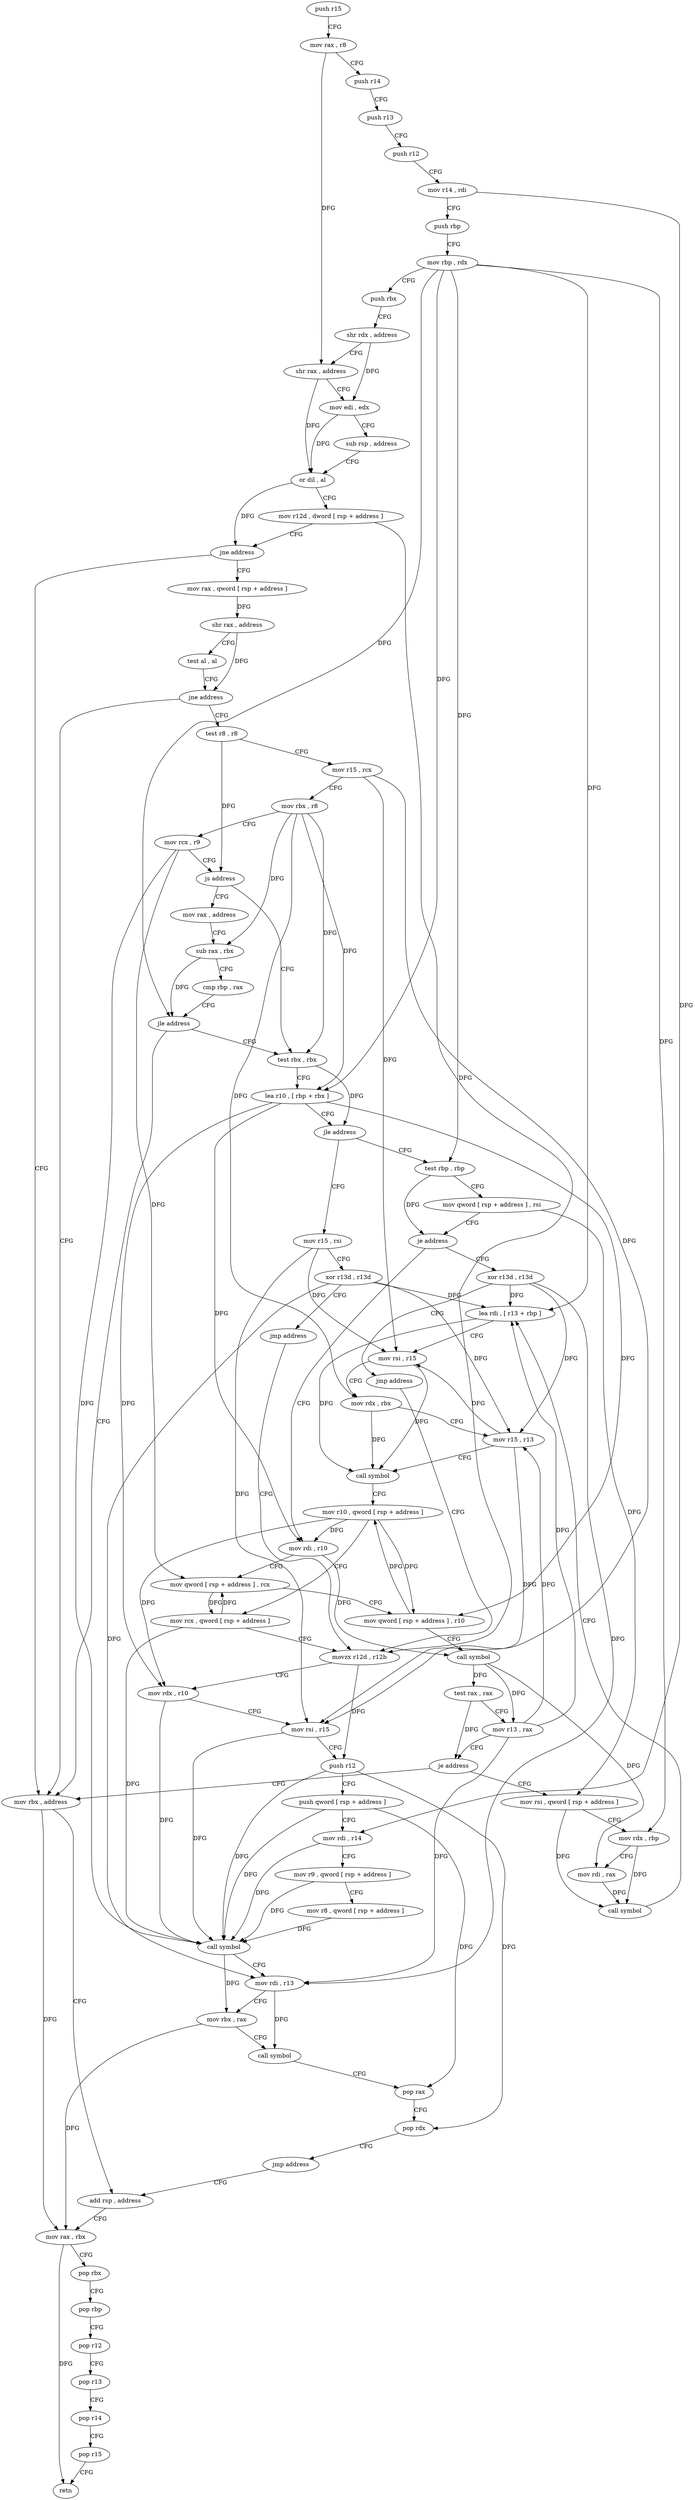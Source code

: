 digraph "func" {
"4377680" [label = "push r15" ]
"4377682" [label = "mov rax , r8" ]
"4377685" [label = "push r14" ]
"4377687" [label = "push r13" ]
"4377689" [label = "push r12" ]
"4377691" [label = "mov r14 , rdi" ]
"4377694" [label = "push rbp" ]
"4377695" [label = "mov rbp , rdx" ]
"4377698" [label = "push rbx" ]
"4377699" [label = "shr rdx , address" ]
"4377703" [label = "shr rax , address" ]
"4377707" [label = "mov edi , edx" ]
"4377709" [label = "sub rsp , address" ]
"4377713" [label = "or dil , al" ]
"4377716" [label = "mov r12d , dword [ rsp + address ]" ]
"4377721" [label = "jne address" ]
"4377768" [label = "mov rbx , address" ]
"4377723" [label = "mov rax , qword [ rsp + address ]" ]
"4377775" [label = "add rsp , address" ]
"4377728" [label = "shr rax , address" ]
"4377732" [label = "test al , al" ]
"4377734" [label = "jne address" ]
"4377736" [label = "test r8 , r8" ]
"4377739" [label = "mov r15 , rcx" ]
"4377742" [label = "mov rbx , r8" ]
"4377745" [label = "mov rcx , r9" ]
"4377748" [label = "js address" ]
"4377800" [label = "test rbx , rbx" ]
"4377750" [label = "mov rax , address" ]
"4377803" [label = "lea r10 , [ rbp + rbx ]" ]
"4377808" [label = "jle address" ]
"4377968" [label = "mov r15 , rsi" ]
"4377814" [label = "test rbp , rbp" ]
"4377760" [label = "sub rax , rbx" ]
"4377763" [label = "cmp rbp , rax" ]
"4377766" [label = "jle address" ]
"4377971" [label = "xor r13d , r13d" ]
"4377974" [label = "jmp address" ]
"4377899" [label = "movzx r12d , r12b" ]
"4377817" [label = "mov qword [ rsp + address ] , rsi" ]
"4377822" [label = "je address" ]
"4377960" [label = "xor r13d , r13d" ]
"4377828" [label = "mov rdi , r10" ]
"4377903" [label = "mov rdx , r10" ]
"4377906" [label = "mov rsi , r15" ]
"4377909" [label = "push r12" ]
"4377911" [label = "push qword [ rsp + address ]" ]
"4377915" [label = "mov rdi , r14" ]
"4377918" [label = "mov r9 , qword [ rsp + address ]" ]
"4377926" [label = "mov r8 , qword [ rsp + address ]" ]
"4377931" [label = "call symbol" ]
"4377936" [label = "mov rdi , r13" ]
"4377939" [label = "mov rbx , rax" ]
"4377942" [label = "call symbol" ]
"4377947" [label = "pop rax" ]
"4377948" [label = "pop rdx" ]
"4377949" [label = "jmp address" ]
"4377963" [label = "jmp address" ]
"4377831" [label = "mov qword [ rsp + address ] , rcx" ]
"4377836" [label = "mov qword [ rsp + address ] , r10" ]
"4377841" [label = "call symbol" ]
"4377846" [label = "test rax , rax" ]
"4377849" [label = "mov r13 , rax" ]
"4377852" [label = "je address" ]
"4377854" [label = "mov rsi , qword [ rsp + address ]" ]
"4377779" [label = "mov rax , rbx" ]
"4377782" [label = "pop rbx" ]
"4377783" [label = "pop rbp" ]
"4377784" [label = "pop r12" ]
"4377786" [label = "pop r13" ]
"4377788" [label = "pop r14" ]
"4377790" [label = "pop r15" ]
"4377792" [label = "retn" ]
"4377859" [label = "mov rdx , rbp" ]
"4377862" [label = "mov rdi , rax" ]
"4377865" [label = "call symbol" ]
"4377870" [label = "lea rdi , [ r13 + rbp ]" ]
"4377875" [label = "mov rsi , r15" ]
"4377878" [label = "mov rdx , rbx" ]
"4377881" [label = "mov r15 , r13" ]
"4377884" [label = "call symbol" ]
"4377889" [label = "mov r10 , qword [ rsp + address ]" ]
"4377894" [label = "mov rcx , qword [ rsp + address ]" ]
"4377680" -> "4377682" [ label = "CFG" ]
"4377682" -> "4377685" [ label = "CFG" ]
"4377682" -> "4377703" [ label = "DFG" ]
"4377685" -> "4377687" [ label = "CFG" ]
"4377687" -> "4377689" [ label = "CFG" ]
"4377689" -> "4377691" [ label = "CFG" ]
"4377691" -> "4377694" [ label = "CFG" ]
"4377691" -> "4377915" [ label = "DFG" ]
"4377694" -> "4377695" [ label = "CFG" ]
"4377695" -> "4377698" [ label = "CFG" ]
"4377695" -> "4377803" [ label = "DFG" ]
"4377695" -> "4377766" [ label = "DFG" ]
"4377695" -> "4377814" [ label = "DFG" ]
"4377695" -> "4377859" [ label = "DFG" ]
"4377695" -> "4377870" [ label = "DFG" ]
"4377698" -> "4377699" [ label = "CFG" ]
"4377699" -> "4377703" [ label = "CFG" ]
"4377699" -> "4377707" [ label = "DFG" ]
"4377703" -> "4377707" [ label = "CFG" ]
"4377703" -> "4377713" [ label = "DFG" ]
"4377707" -> "4377709" [ label = "CFG" ]
"4377707" -> "4377713" [ label = "DFG" ]
"4377709" -> "4377713" [ label = "CFG" ]
"4377713" -> "4377716" [ label = "CFG" ]
"4377713" -> "4377721" [ label = "DFG" ]
"4377716" -> "4377721" [ label = "CFG" ]
"4377716" -> "4377899" [ label = "DFG" ]
"4377721" -> "4377768" [ label = "CFG" ]
"4377721" -> "4377723" [ label = "CFG" ]
"4377768" -> "4377775" [ label = "CFG" ]
"4377768" -> "4377779" [ label = "DFG" ]
"4377723" -> "4377728" [ label = "DFG" ]
"4377775" -> "4377779" [ label = "CFG" ]
"4377728" -> "4377732" [ label = "CFG" ]
"4377728" -> "4377734" [ label = "DFG" ]
"4377732" -> "4377734" [ label = "CFG" ]
"4377734" -> "4377768" [ label = "CFG" ]
"4377734" -> "4377736" [ label = "CFG" ]
"4377736" -> "4377739" [ label = "CFG" ]
"4377736" -> "4377748" [ label = "DFG" ]
"4377739" -> "4377742" [ label = "CFG" ]
"4377739" -> "4377906" [ label = "DFG" ]
"4377739" -> "4377875" [ label = "DFG" ]
"4377742" -> "4377745" [ label = "CFG" ]
"4377742" -> "4377800" [ label = "DFG" ]
"4377742" -> "4377803" [ label = "DFG" ]
"4377742" -> "4377760" [ label = "DFG" ]
"4377742" -> "4377878" [ label = "DFG" ]
"4377745" -> "4377748" [ label = "CFG" ]
"4377745" -> "4377931" [ label = "DFG" ]
"4377745" -> "4377831" [ label = "DFG" ]
"4377748" -> "4377800" [ label = "CFG" ]
"4377748" -> "4377750" [ label = "CFG" ]
"4377800" -> "4377803" [ label = "CFG" ]
"4377800" -> "4377808" [ label = "DFG" ]
"4377750" -> "4377760" [ label = "CFG" ]
"4377803" -> "4377808" [ label = "CFG" ]
"4377803" -> "4377903" [ label = "DFG" ]
"4377803" -> "4377828" [ label = "DFG" ]
"4377803" -> "4377836" [ label = "DFG" ]
"4377808" -> "4377968" [ label = "CFG" ]
"4377808" -> "4377814" [ label = "CFG" ]
"4377968" -> "4377971" [ label = "CFG" ]
"4377968" -> "4377906" [ label = "DFG" ]
"4377968" -> "4377875" [ label = "DFG" ]
"4377814" -> "4377817" [ label = "CFG" ]
"4377814" -> "4377822" [ label = "DFG" ]
"4377760" -> "4377763" [ label = "CFG" ]
"4377760" -> "4377766" [ label = "DFG" ]
"4377763" -> "4377766" [ label = "CFG" ]
"4377766" -> "4377800" [ label = "CFG" ]
"4377766" -> "4377768" [ label = "CFG" ]
"4377971" -> "4377974" [ label = "CFG" ]
"4377971" -> "4377936" [ label = "DFG" ]
"4377971" -> "4377870" [ label = "DFG" ]
"4377971" -> "4377881" [ label = "DFG" ]
"4377974" -> "4377899" [ label = "CFG" ]
"4377899" -> "4377903" [ label = "CFG" ]
"4377899" -> "4377909" [ label = "DFG" ]
"4377817" -> "4377822" [ label = "CFG" ]
"4377817" -> "4377854" [ label = "DFG" ]
"4377822" -> "4377960" [ label = "CFG" ]
"4377822" -> "4377828" [ label = "CFG" ]
"4377960" -> "4377963" [ label = "CFG" ]
"4377960" -> "4377936" [ label = "DFG" ]
"4377960" -> "4377870" [ label = "DFG" ]
"4377960" -> "4377881" [ label = "DFG" ]
"4377828" -> "4377831" [ label = "CFG" ]
"4377828" -> "4377841" [ label = "DFG" ]
"4377903" -> "4377906" [ label = "CFG" ]
"4377903" -> "4377931" [ label = "DFG" ]
"4377906" -> "4377909" [ label = "CFG" ]
"4377906" -> "4377931" [ label = "DFG" ]
"4377909" -> "4377911" [ label = "CFG" ]
"4377909" -> "4377931" [ label = "DFG" ]
"4377909" -> "4377948" [ label = "DFG" ]
"4377911" -> "4377915" [ label = "CFG" ]
"4377911" -> "4377931" [ label = "DFG" ]
"4377911" -> "4377947" [ label = "DFG" ]
"4377915" -> "4377918" [ label = "CFG" ]
"4377915" -> "4377931" [ label = "DFG" ]
"4377918" -> "4377926" [ label = "CFG" ]
"4377918" -> "4377931" [ label = "DFG" ]
"4377926" -> "4377931" [ label = "DFG" ]
"4377931" -> "4377936" [ label = "CFG" ]
"4377931" -> "4377939" [ label = "DFG" ]
"4377936" -> "4377939" [ label = "CFG" ]
"4377936" -> "4377942" [ label = "DFG" ]
"4377939" -> "4377942" [ label = "CFG" ]
"4377939" -> "4377779" [ label = "DFG" ]
"4377942" -> "4377947" [ label = "CFG" ]
"4377947" -> "4377948" [ label = "CFG" ]
"4377948" -> "4377949" [ label = "CFG" ]
"4377949" -> "4377775" [ label = "CFG" ]
"4377963" -> "4377899" [ label = "CFG" ]
"4377831" -> "4377836" [ label = "CFG" ]
"4377831" -> "4377894" [ label = "DFG" ]
"4377836" -> "4377841" [ label = "CFG" ]
"4377836" -> "4377889" [ label = "DFG" ]
"4377841" -> "4377846" [ label = "DFG" ]
"4377841" -> "4377849" [ label = "DFG" ]
"4377841" -> "4377862" [ label = "DFG" ]
"4377846" -> "4377849" [ label = "CFG" ]
"4377846" -> "4377852" [ label = "DFG" ]
"4377849" -> "4377852" [ label = "CFG" ]
"4377849" -> "4377936" [ label = "DFG" ]
"4377849" -> "4377870" [ label = "DFG" ]
"4377849" -> "4377881" [ label = "DFG" ]
"4377852" -> "4377768" [ label = "CFG" ]
"4377852" -> "4377854" [ label = "CFG" ]
"4377854" -> "4377859" [ label = "CFG" ]
"4377854" -> "4377865" [ label = "DFG" ]
"4377779" -> "4377782" [ label = "CFG" ]
"4377779" -> "4377792" [ label = "DFG" ]
"4377782" -> "4377783" [ label = "CFG" ]
"4377783" -> "4377784" [ label = "CFG" ]
"4377784" -> "4377786" [ label = "CFG" ]
"4377786" -> "4377788" [ label = "CFG" ]
"4377788" -> "4377790" [ label = "CFG" ]
"4377790" -> "4377792" [ label = "CFG" ]
"4377859" -> "4377862" [ label = "CFG" ]
"4377859" -> "4377865" [ label = "DFG" ]
"4377862" -> "4377865" [ label = "DFG" ]
"4377865" -> "4377870" [ label = "CFG" ]
"4377870" -> "4377875" [ label = "CFG" ]
"4377870" -> "4377884" [ label = "DFG" ]
"4377875" -> "4377878" [ label = "CFG" ]
"4377875" -> "4377884" [ label = "DFG" ]
"4377878" -> "4377881" [ label = "CFG" ]
"4377878" -> "4377884" [ label = "DFG" ]
"4377881" -> "4377884" [ label = "CFG" ]
"4377881" -> "4377906" [ label = "DFG" ]
"4377881" -> "4377875" [ label = "DFG" ]
"4377884" -> "4377889" [ label = "CFG" ]
"4377889" -> "4377894" [ label = "CFG" ]
"4377889" -> "4377903" [ label = "DFG" ]
"4377889" -> "4377828" [ label = "DFG" ]
"4377889" -> "4377836" [ label = "DFG" ]
"4377894" -> "4377899" [ label = "CFG" ]
"4377894" -> "4377831" [ label = "DFG" ]
"4377894" -> "4377931" [ label = "DFG" ]
}

